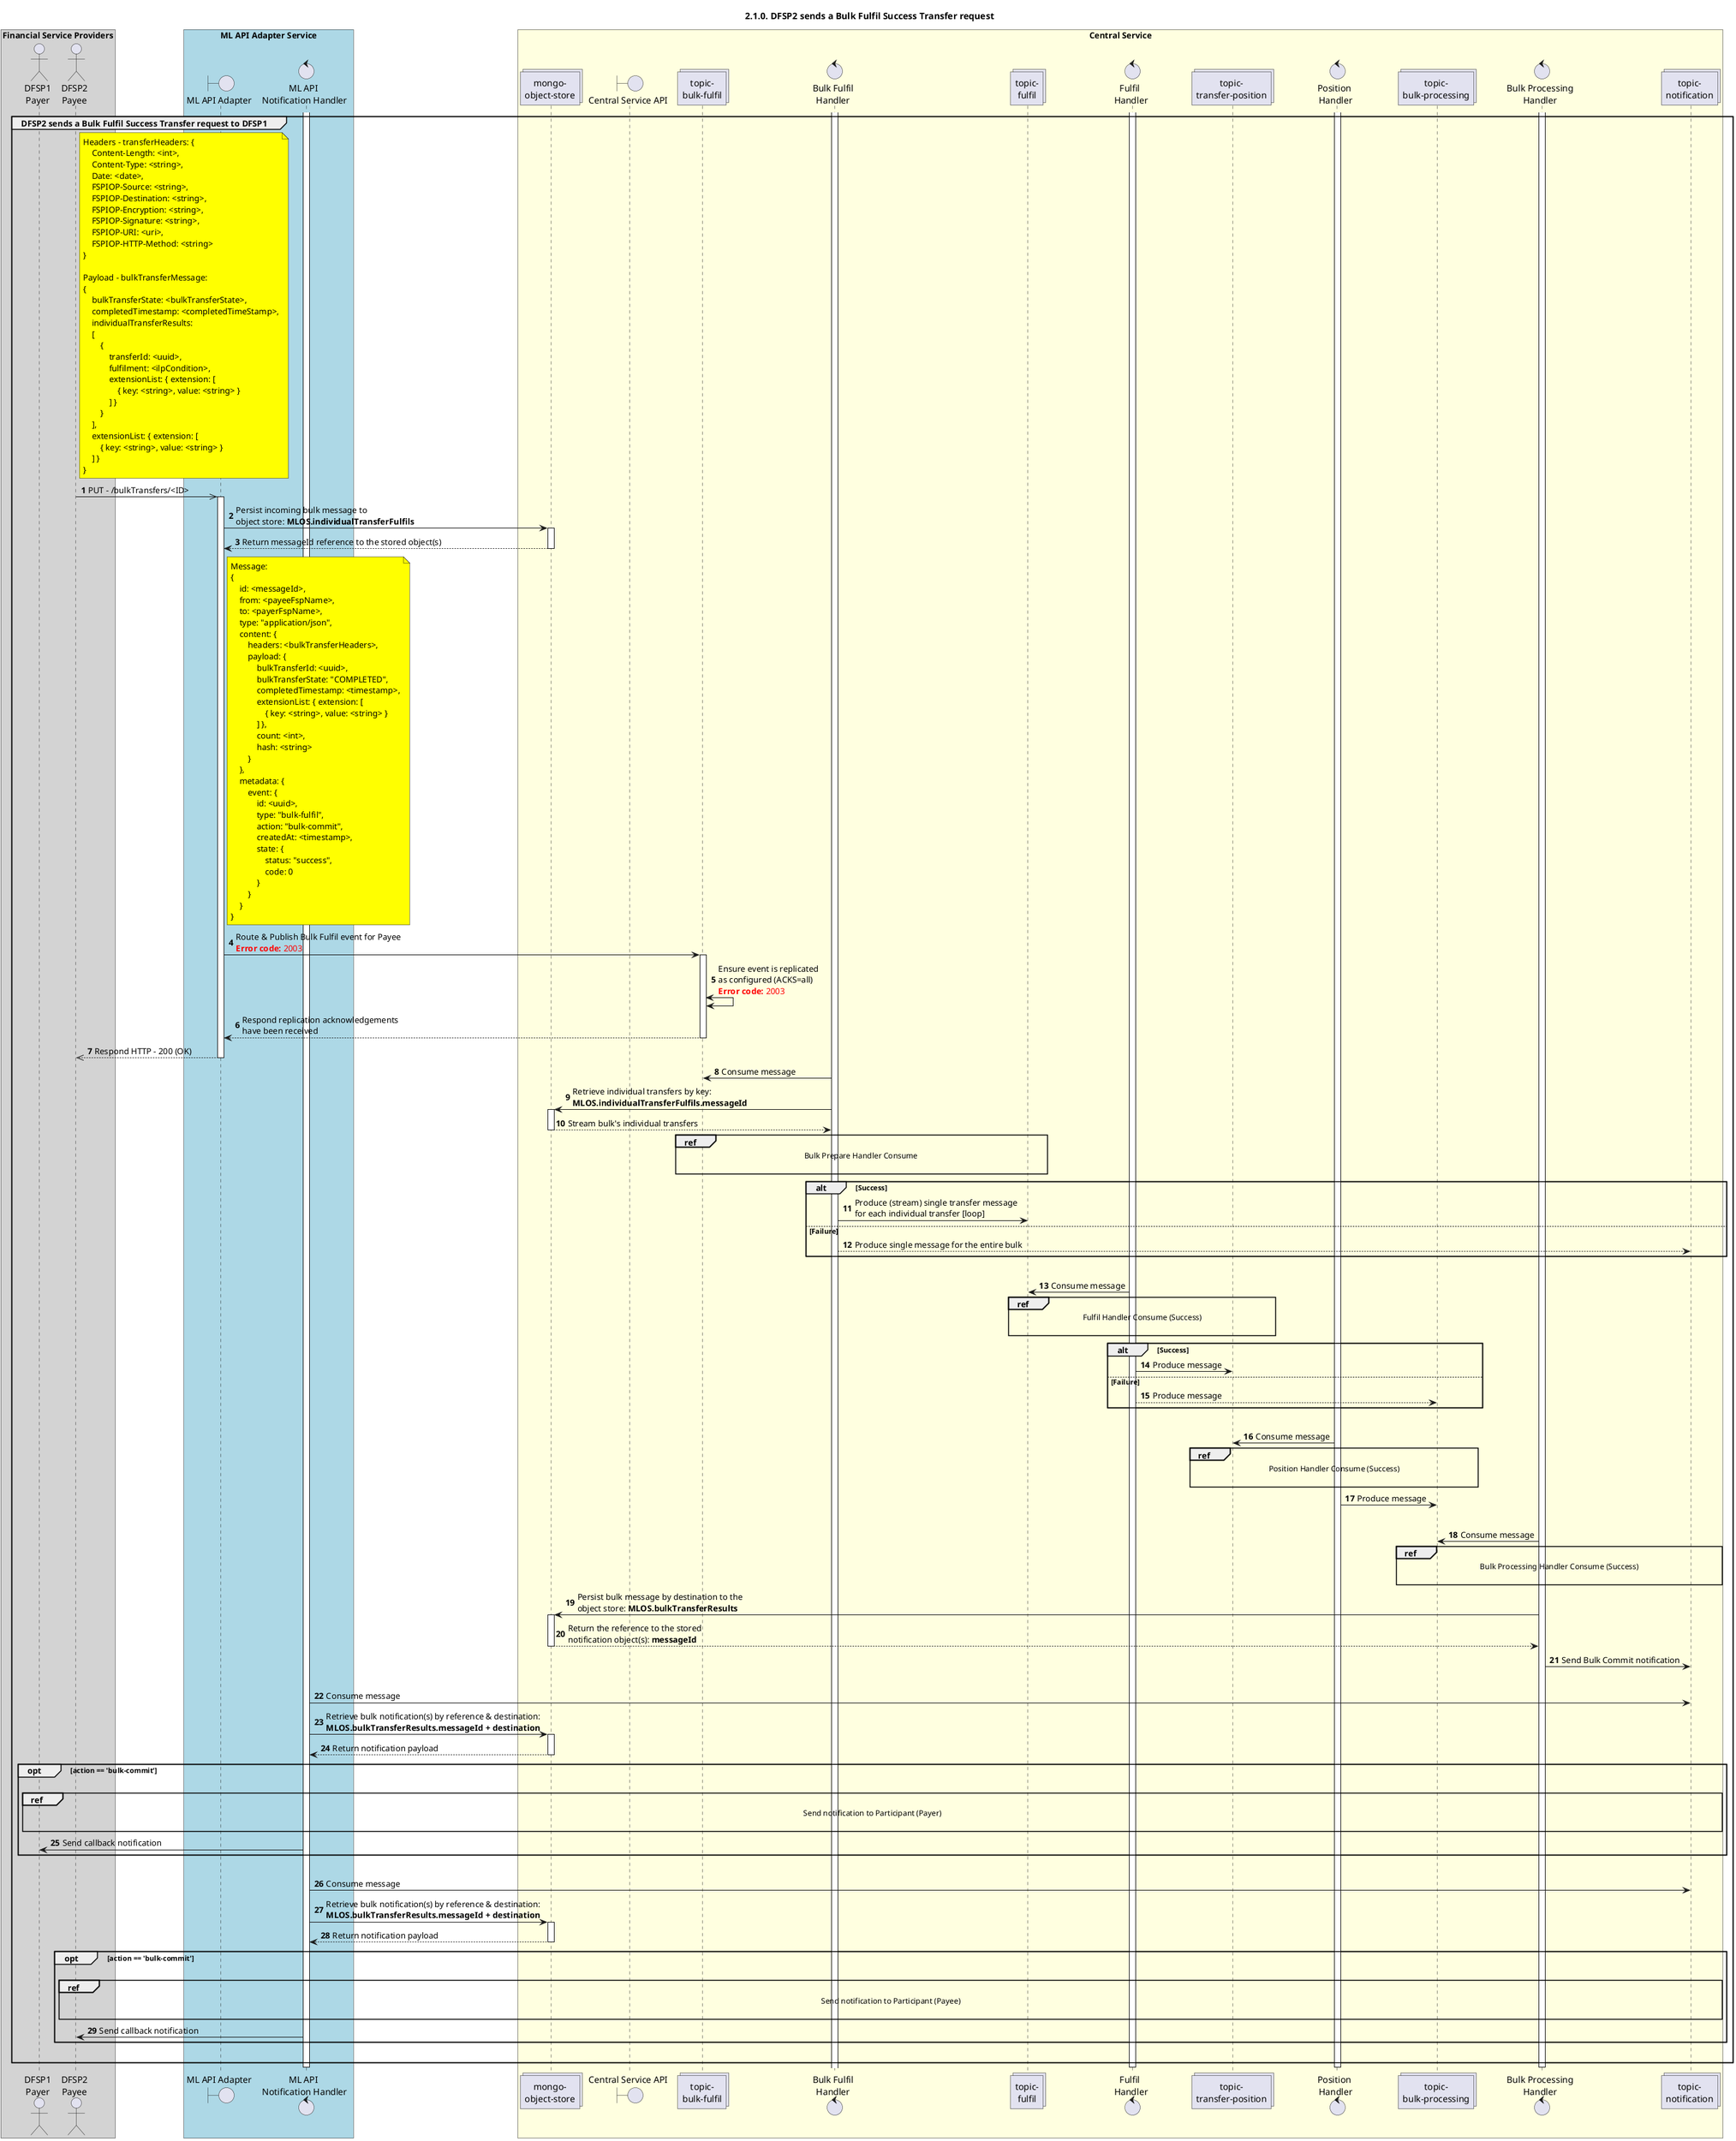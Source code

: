 /'*****
 License
 --------------
 Copyright © 2017 Bill & Melinda Gates Foundation
 The Mojaloop files are made available by the Bill & Melinda Gates Foundation under the Apache License, Version 2.0 (the "License") and you may not use these files except in compliance with the License. You may obtain a copy of the License at
 http://www.apache.org/licenses/LICENSE-2.0
 Unless required by applicable law or agreed to in writing, the Mojaloop files are distributed on an "AS IS" BASIS, WITHOUT WARRANTIES OR CONDITIONS OF ANY KIND, either express or implied. See the License for the specific language governing permissions and limitations under the License.
 Contributors
 --------------
 This is the official list of the Mojaloop project contributors for this file.
 Names of the original copyright holders (individuals or organizations)
 should be listed with a '*' in the first column. People who have
 contributed from an organization can be listed under the organization
 that actually holds the copyright for their contributions (see the
 Gates Foundation organization for an example). Those individuals should have
 their names indented and be marked with a '-'. Email address can be added
 optionally within square brackets <email>.
 * Gates Foundation
 - Name Surname <name.surname@gatesfoundation.com>

 * Georgi Georgiev <georgi.georgiev@modusbox.com>
 --------------
 ******'/

@startuml
' declate title
title 2.1.0. DFSP2 sends a Bulk Fulfil Success Transfer request

autonumber

' Actor Keys:
'   boundary - APIs/Interfaces, etc
'   collections - Kafka Topics
'   control - Kafka Consumers
'   entity - Database Access Objects
'   database - Database Persistance Store

' declare actors
actor "DFSP1\nPayer" as DFSP1
actor "DFSP2\nPayee" as DFSP2
boundary "ML API Adapter" as MLAPI
control "ML API \nNotification Handler" as NOTIFY_HANDLER
collections "mongo-\nobject-store" as OBJECT_STORE
boundary "Central Service API" as CSAPI
collections "topic-\nbulk-fulfil" as TOPIC_BULK_FULFIL
control "Bulk Fulfil\nHandler" as BULK_FULFIL_HANDLER
collections "topic-\nfulfil" as TOPIC_FULFIL
control "Fulfil \nHandler" as FULF_HANDLER
collections "topic-\ntransfer-position" as TOPIC_TRANSFER_POSITION
control "Position \nHandler" as POS_HANDLER
collections "topic-\nbulk-processing" as TOPIC_BULK_PROCESSING
control "Bulk Processing\nHandler" as BULK_PROC_HANDLER
collections "topic-\nnotification" as TOPIC_NOTIFICATIONS

box "Financial Service Providers" #lightGray
	participant DFSP1
	participant DFSP2
end box

box "ML API Adapter Service" #LightBlue
	participant MLAPI
	participant NOTIFY_HANDLER
end box

box "Central Service" #LightYellow
    participant OBJECT_STORE
    participant CSAPI
    participant TOPIC_BULK_FULFIL
    participant BULK_FULFIL_HANDLER
	participant TOPIC_FULFIL
    participant FULF_HANDLER
    participant TOPIC_TRANSFER_POSITION
    participant POS_HANDLER
    participant TOPIC_BULK_PROCESSING
    participant BULK_PROC_HANDLER
    participant TOPIC_NOTIFICATIONS
end box

' start flow
activate NOTIFY_HANDLER
activate BULK_FULFIL_HANDLER
activate FULF_HANDLER
activate POS_HANDLER
activate BULK_PROC_HANDLER
group DFSP2 sends a Bulk Fulfil Success Transfer request to DFSP1
    note right of DFSP2 #yellow
        Headers - transferHeaders: {
            Content-Length: <int>,
            Content-Type: <string>,
            Date: <date>,
            FSPIOP-Source: <string>,
            FSPIOP-Destination: <string>,
            FSPIOP-Encryption: <string>,
            FSPIOP-Signature: <string>,
            FSPIOP-URI: <uri>,
            FSPIOP-HTTP-Method: <string>
        }

        Payload - bulkTransferMessage:
        {
            bulkTransferState: <bulkTransferState>,
            completedTimestamp: <completedTimeStamp>,
            individualTransferResults:
            [
                {
                    transferId: <uuid>,
                    fulfilment: <ilpCondition>,
                    extensionList: { extension: [
                        { key: <string>, value: <string> }
                    ] }
                }
            ],
            extensionList: { extension: [
                { key: <string>, value: <string> }
            ] }
        }
    end note
    DFSP2 ->> MLAPI: PUT - /bulkTransfers/<ID>
    activate MLAPI
    MLAPI -> OBJECT_STORE: Persist incoming bulk message to\nobject store: **MLOS.individualTransferFulfils**
    activate OBJECT_STORE
    OBJECT_STORE --> MLAPI: Return messageId reference to the stored object(s)
    deactivate OBJECT_STORE
    note right of MLAPI #yellow
        Message:
        {
            id: <messageId>,
            from: <payeeFspName>,
            to: <payerFspName>,
            type: "application/json",
            content: {
                headers: <bulkTransferHeaders>,
                payload: {
                    bulkTransferId: <uuid>,
                    bulkTransferState: "COMPLETED",
                    completedTimestamp: <timestamp>,
                    extensionList: { extension: [
                        { key: <string>, value: <string> }
                    ] },
                    count: <int>,
                    hash: <string>
                }
            },
            metadata: {
                event: {
                    id: <uuid>,
                    type: "bulk-fulfil",
                    action: "bulk-commit",
                    createdAt: <timestamp>,
                    state: {
                        status: "success",
                        code: 0
                    }
                }
            }
        }
    end note
    MLAPI -> TOPIC_BULK_FULFIL: Route & Publish Bulk Fulfil event for Payee\n<color #FF0000><b>Error code:</b> 2003</color>
    activate TOPIC_BULK_FULFIL
    TOPIC_BULK_FULFIL <-> TOPIC_BULK_FULFIL: Ensure event is replicated \nas configured (ACKS=all)\n<color #FF0000><b>Error code:</b> 2003</color>
    TOPIC_BULK_FULFIL --> MLAPI: Respond replication acknowledgements \nhave been received
    deactivate TOPIC_BULK_FULFIL
    MLAPI -->> DFSP2: Respond HTTP - 200 (OK)
    deactivate MLAPI
    TOPIC_BULK_FULFIL <- BULK_FULFIL_HANDLER: Consume message
    BULK_FULFIL_HANDLER -> OBJECT_STORE: Retrieve individual transfers by key:\n**MLOS.individualTransferFulfils.messageId**
    activate OBJECT_STORE
    OBJECT_STORE --> BULK_FULFIL_HANDLER: Stream bulk's individual transfers
    deactivate OBJECT_STORE
    ref over  TOPIC_BULK_FULFIL, TOPIC_FULFIL:  Bulk Prepare Handler Consume \n
    alt Success
        BULK_FULFIL_HANDLER -> TOPIC_FULFIL: Produce (stream) single transfer message\nfor each individual transfer [loop]
    else Failure
        BULK_FULFIL_HANDLER --> TOPIC_NOTIFICATIONS: Produce single message for the entire bulk
    end
    |||
    TOPIC_FULFIL <- FULF_HANDLER: Consume message
    ref over TOPIC_FULFIL, TOPIC_TRANSFER_POSITION: Fulfil Handler Consume (Success)\n
    alt Success
        FULF_HANDLER -> TOPIC_TRANSFER_POSITION: Produce message
    else Failure
        FULF_HANDLER --> TOPIC_BULK_PROCESSING: Produce message
    end
    |||
    TOPIC_TRANSFER_POSITION <- POS_HANDLER: Consume message
    ref over TOPIC_TRANSFER_POSITION, TOPIC_BULK_PROCESSING: Position Handler Consume (Success)\n
    POS_HANDLER -> TOPIC_BULK_PROCESSING: Produce message
    |||
    TOPIC_BULK_PROCESSING <- BULK_PROC_HANDLER: Consume message
    ref over TOPIC_BULK_PROCESSING, TOPIC_NOTIFICATIONS: Bulk Processing Handler Consume (Success)\n
    BULK_PROC_HANDLER -> OBJECT_STORE:  Persist bulk message by destination to the\nobject store: **MLOS.bulkTransferResults**
    activate OBJECT_STORE
    OBJECT_STORE --> BULK_PROC_HANDLER: Return the reference to the stored \nnotification object(s): **messageId**
    deactivate OBJECT_STORE
    BULK_PROC_HANDLER -> TOPIC_NOTIFICATIONS: Send Bulk Commit notification
    |||
    TOPIC_NOTIFICATIONS <- NOTIFY_HANDLER: Consume message
    NOTIFY_HANDLER -> OBJECT_STORE: Retrieve bulk notification(s) by reference & destination:\n**MLOS.bulkTransferResults.messageId + destination**
    activate OBJECT_STORE
    OBJECT_STORE --> NOTIFY_HANDLER: Return notification payload
    deactivate OBJECT_STORE
    opt action == 'bulk-commit'
        |||
        ref over DFSP1, TOPIC_NOTIFICATIONS: Send notification to Participant (Payer)\n
        NOTIFY_HANDLER -> DFSP1: Send callback notification
    end
    |||
    TOPIC_NOTIFICATIONS <- NOTIFY_HANDLER: Consume message
    NOTIFY_HANDLER -> OBJECT_STORE: Retrieve bulk notification(s) by reference & destination:\n**MLOS.bulkTransferResults.messageId + destination**
    activate OBJECT_STORE
    OBJECT_STORE --> NOTIFY_HANDLER: Return notification payload
    deactivate OBJECT_STORE
    opt action == 'bulk-commit'
        |||
        ref over DFSP2, TOPIC_NOTIFICATIONS: Send notification to Participant (Payee)\n
        NOTIFY_HANDLER -> DFSP2: Send callback notification
    end
    |||
end
deactivate POS_HANDLER
activate BULK_FULFIL_HANDLER
deactivate FULF_HANDLER
deactivate BULK_PROC_HANDLER
deactivate NOTIFY_HANDLER
@enduml
